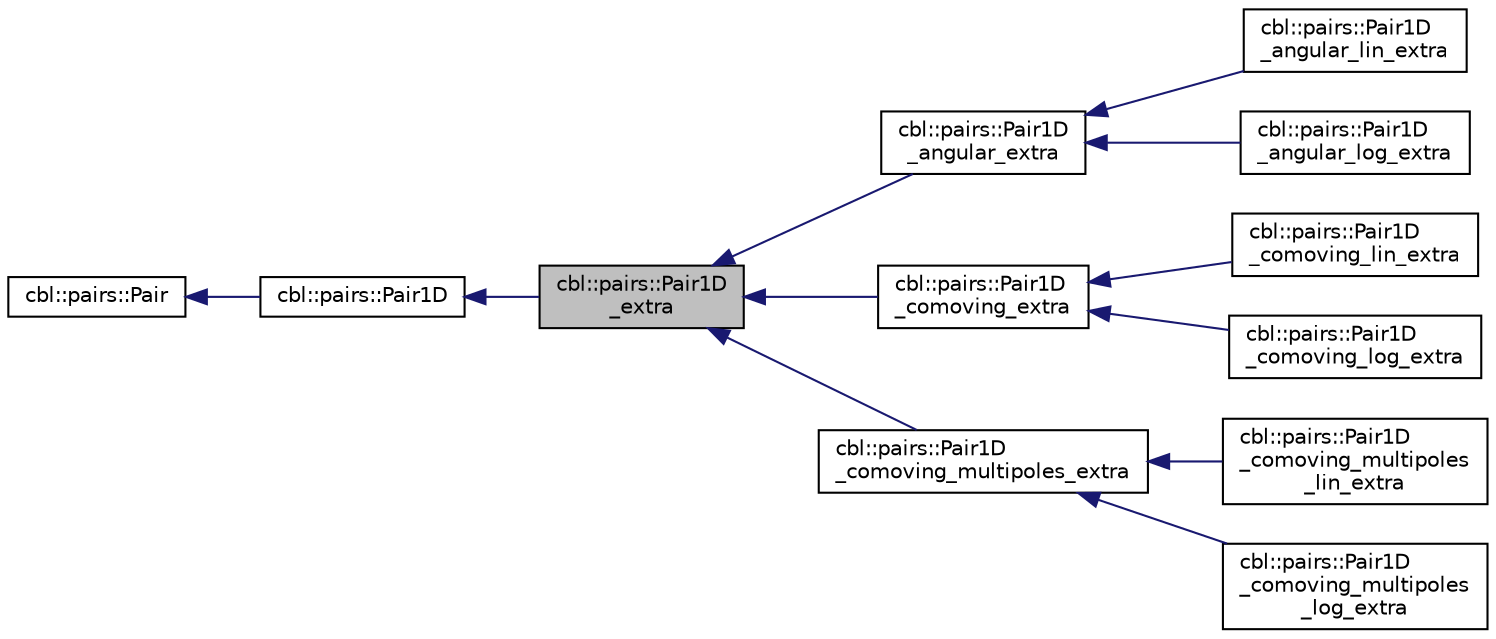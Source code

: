 digraph "cbl::pairs::Pair1D_extra"
{
  edge [fontname="Helvetica",fontsize="10",labelfontname="Helvetica",labelfontsize="10"];
  node [fontname="Helvetica",fontsize="10",shape=record];
  rankdir="LR";
  Node0 [label="cbl::pairs::Pair1D\l_extra",height=0.2,width=0.4,color="black", fillcolor="grey75", style="filled", fontcolor="black"];
  Node1 -> Node0 [dir="back",color="midnightblue",fontsize="10",style="solid",fontname="Helvetica"];
  Node1 [label="cbl::pairs::Pair1D",height=0.2,width=0.4,color="black", fillcolor="white", style="filled",URL="$d0/d47/classcbl_1_1pairs_1_1Pair1D.html",tooltip="The class Pair1D. "];
  Node2 -> Node1 [dir="back",color="midnightblue",fontsize="10",style="solid",fontname="Helvetica"];
  Node2 [label="cbl::pairs::Pair",height=0.2,width=0.4,color="black", fillcolor="white", style="filled",URL="$d2/db5/classcbl_1_1pairs_1_1Pair.html",tooltip="The class Pair. "];
  Node0 -> Node3 [dir="back",color="midnightblue",fontsize="10",style="solid",fontname="Helvetica"];
  Node3 [label="cbl::pairs::Pair1D\l_angular_extra",height=0.2,width=0.4,color="black", fillcolor="white", style="filled",URL="$dd/d4b/classcbl_1_1pairs_1_1Pair1D__angular__extra.html",tooltip="The class Pair1D_angular_extra. "];
  Node3 -> Node4 [dir="back",color="midnightblue",fontsize="10",style="solid",fontname="Helvetica"];
  Node4 [label="cbl::pairs::Pair1D\l_angular_lin_extra",height=0.2,width=0.4,color="black", fillcolor="white", style="filled",URL="$d1/de2/classcbl_1_1pairs_1_1Pair1D__angular__lin__extra.html",tooltip="The class Pair1D_angular_lin_extra. "];
  Node3 -> Node5 [dir="back",color="midnightblue",fontsize="10",style="solid",fontname="Helvetica"];
  Node5 [label="cbl::pairs::Pair1D\l_angular_log_extra",height=0.2,width=0.4,color="black", fillcolor="white", style="filled",URL="$d7/d1e/classcbl_1_1pairs_1_1Pair1D__angular__log__extra.html",tooltip="The class Pair1D_angular_log_extra. "];
  Node0 -> Node6 [dir="back",color="midnightblue",fontsize="10",style="solid",fontname="Helvetica"];
  Node6 [label="cbl::pairs::Pair1D\l_comoving_extra",height=0.2,width=0.4,color="black", fillcolor="white", style="filled",URL="$da/d12/classcbl_1_1pairs_1_1Pair1D__comoving__extra.html",tooltip="The class Pair1D_comoving_extra. "];
  Node6 -> Node7 [dir="back",color="midnightblue",fontsize="10",style="solid",fontname="Helvetica"];
  Node7 [label="cbl::pairs::Pair1D\l_comoving_lin_extra",height=0.2,width=0.4,color="black", fillcolor="white", style="filled",URL="$de/d4a/classcbl_1_1pairs_1_1Pair1D__comoving__lin__extra.html",tooltip="The class Pair1D_comoving_lin_extra. "];
  Node6 -> Node8 [dir="back",color="midnightblue",fontsize="10",style="solid",fontname="Helvetica"];
  Node8 [label="cbl::pairs::Pair1D\l_comoving_log_extra",height=0.2,width=0.4,color="black", fillcolor="white", style="filled",URL="$dc/d67/classcbl_1_1pairs_1_1Pair1D__comoving__log__extra.html",tooltip="The class Pair1D_comoving_log_extra. "];
  Node0 -> Node9 [dir="back",color="midnightblue",fontsize="10",style="solid",fontname="Helvetica"];
  Node9 [label="cbl::pairs::Pair1D\l_comoving_multipoles_extra",height=0.2,width=0.4,color="black", fillcolor="white", style="filled",URL="$db/d16/classcbl_1_1pairs_1_1Pair1D__comoving__multipoles__extra.html",tooltip="The class Pair1D_comoving_multipoles_extra. "];
  Node9 -> Node10 [dir="back",color="midnightblue",fontsize="10",style="solid",fontname="Helvetica"];
  Node10 [label="cbl::pairs::Pair1D\l_comoving_multipoles\l_lin_extra",height=0.2,width=0.4,color="black", fillcolor="white", style="filled",URL="$df/d02/classcbl_1_1pairs_1_1Pair1D__comoving__multipoles__lin__extra.html",tooltip="The class Pair1D_comoving_multipoles_lin_extra. "];
  Node9 -> Node11 [dir="back",color="midnightblue",fontsize="10",style="solid",fontname="Helvetica"];
  Node11 [label="cbl::pairs::Pair1D\l_comoving_multipoles\l_log_extra",height=0.2,width=0.4,color="black", fillcolor="white", style="filled",URL="$d7/d79/classcbl_1_1pairs_1_1Pair1D__comoving__multipoles__log__extra.html",tooltip="The class Pair1D_comoving_multipoles_log_extra. "];
}
